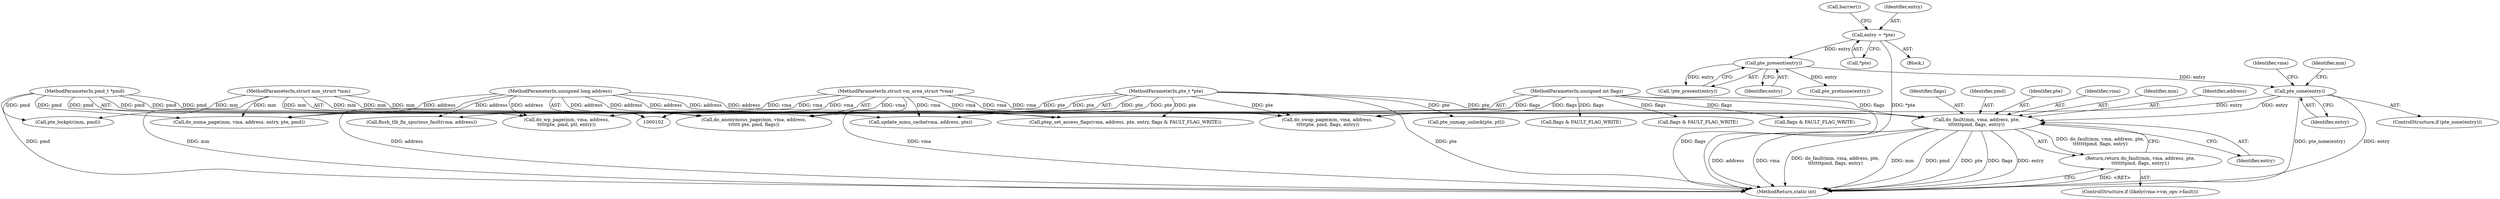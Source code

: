 digraph "0_linux_6b7339f4c31ad69c8e9c0b2859276e22cf72176d_1@pointer" {
"1000139" [label="(Call,do_fault(mm, vma, address, pte,\n\t\t\t\t\t\t\tpmd, flags, entry))"];
"1000103" [label="(MethodParameterIn,struct mm_struct *mm)"];
"1000104" [label="(MethodParameterIn,struct vm_area_struct *vma)"];
"1000105" [label="(MethodParameterIn,unsigned long address)"];
"1000106" [label="(MethodParameterIn,pte_t *pte)"];
"1000107" [label="(MethodParameterIn,pmd_t *pmd)"];
"1000108" [label="(MethodParameterIn,unsigned int flags)"];
"1000123" [label="(Call,pte_none(entry))"];
"1000119" [label="(Call,pte_present(entry))"];
"1000112" [label="(Call,entry = *pte)"];
"1000138" [label="(Return,return do_fault(mm, vma, address, pte,\n\t\t\t\t\t\t\tpmd, flags, entry);)"];
"1000116" [label="(Call,barrier())"];
"1000143" [label="(Identifier,pte)"];
"1000124" [label="(Identifier,entry)"];
"1000177" [label="(Call,pte_lockptr(mm, pmd))"];
"1000226" [label="(Call,update_mmu_cache(vma, address, pte))"];
"1000156" [label="(Call,do_swap_page(mm, vma, address,\n \t\t\t\t\tpte, pmd, flags, entry))"];
"1000114" [label="(Call,*pte)"];
"1000128" [label="(Identifier,vma)"];
"1000168" [label="(Call,do_numa_page(mm, vma, address, entry, pte, pmd))"];
"1000141" [label="(Identifier,vma)"];
"1000200" [label="(Call,do_wp_page(mm, vma, address,\n\t\t\t\t\tpte, pmd, ptl, entry))"];
"1000118" [label="(Call,!pte_present(entry))"];
"1000123" [label="(Call,pte_none(entry))"];
"1000119" [label="(Call,pte_present(entry))"];
"1000191" [label="(Call,flags & FAULT_FLAG_WRITE)"];
"1000140" [label="(Identifier,mm)"];
"1000142" [label="(Identifier,address)"];
"1000105" [label="(MethodParameterIn,unsigned long address)"];
"1000120" [label="(Identifier,entry)"];
"1000145" [label="(Identifier,flags)"];
"1000217" [label="(Call,ptep_set_access_flags(vma, address, pte, entry, flags & FAULT_FLAG_WRITE))"];
"1000240" [label="(Call,pte_unmap_unlock(pte, ptl))"];
"1000138" [label="(Return,return do_fault(mm, vma, address, pte,\n\t\t\t\t\t\t\tpmd, flags, entry);)"];
"1000157" [label="(Identifier,mm)"];
"1000108" [label="(MethodParameterIn,unsigned int flags)"];
"1000144" [label="(Identifier,pmd)"];
"1000236" [label="(Call,flush_tlb_fix_spurious_fault(vma, address))"];
"1000233" [label="(Call,flags & FAULT_FLAG_WRITE)"];
"1000107" [label="(MethodParameterIn,pmd_t *pmd)"];
"1000103" [label="(MethodParameterIn,struct mm_struct *mm)"];
"1000146" [label="(Identifier,entry)"];
"1000106" [label="(MethodParameterIn,pte_t *pte)"];
"1000112" [label="(Call,entry = *pte)"];
"1000139" [label="(Call,do_fault(mm, vma, address, pte,\n\t\t\t\t\t\t\tpmd, flags, entry))"];
"1000245" [label="(MethodReturn,static int)"];
"1000148" [label="(Call,do_anonymous_page(mm, vma, address,\n\t\t\t\t\t\t pte, pmd, flags))"];
"1000113" [label="(Identifier,entry)"];
"1000109" [label="(Block,)"];
"1000122" [label="(ControlStructure,if (pte_none(entry)))"];
"1000222" [label="(Call,flags & FAULT_FLAG_WRITE)"];
"1000131" [label="(ControlStructure,if (likely(vma->vm_ops->fault)))"];
"1000104" [label="(MethodParameterIn,struct vm_area_struct *vma)"];
"1000165" [label="(Call,pte_protnone(entry))"];
"1000139" -> "1000138"  [label="AST: "];
"1000139" -> "1000146"  [label="CFG: "];
"1000140" -> "1000139"  [label="AST: "];
"1000141" -> "1000139"  [label="AST: "];
"1000142" -> "1000139"  [label="AST: "];
"1000143" -> "1000139"  [label="AST: "];
"1000144" -> "1000139"  [label="AST: "];
"1000145" -> "1000139"  [label="AST: "];
"1000146" -> "1000139"  [label="AST: "];
"1000138" -> "1000139"  [label="CFG: "];
"1000139" -> "1000245"  [label="DDG: address"];
"1000139" -> "1000245"  [label="DDG: vma"];
"1000139" -> "1000245"  [label="DDG: do_fault(mm, vma, address, pte,\n\t\t\t\t\t\t\tpmd, flags, entry)"];
"1000139" -> "1000245"  [label="DDG: mm"];
"1000139" -> "1000245"  [label="DDG: pmd"];
"1000139" -> "1000245"  [label="DDG: pte"];
"1000139" -> "1000245"  [label="DDG: flags"];
"1000139" -> "1000245"  [label="DDG: entry"];
"1000139" -> "1000138"  [label="DDG: do_fault(mm, vma, address, pte,\n\t\t\t\t\t\t\tpmd, flags, entry)"];
"1000103" -> "1000139"  [label="DDG: mm"];
"1000104" -> "1000139"  [label="DDG: vma"];
"1000105" -> "1000139"  [label="DDG: address"];
"1000106" -> "1000139"  [label="DDG: pte"];
"1000107" -> "1000139"  [label="DDG: pmd"];
"1000108" -> "1000139"  [label="DDG: flags"];
"1000123" -> "1000139"  [label="DDG: entry"];
"1000103" -> "1000102"  [label="AST: "];
"1000103" -> "1000245"  [label="DDG: mm"];
"1000103" -> "1000148"  [label="DDG: mm"];
"1000103" -> "1000156"  [label="DDG: mm"];
"1000103" -> "1000168"  [label="DDG: mm"];
"1000103" -> "1000177"  [label="DDG: mm"];
"1000103" -> "1000200"  [label="DDG: mm"];
"1000104" -> "1000102"  [label="AST: "];
"1000104" -> "1000245"  [label="DDG: vma"];
"1000104" -> "1000148"  [label="DDG: vma"];
"1000104" -> "1000156"  [label="DDG: vma"];
"1000104" -> "1000168"  [label="DDG: vma"];
"1000104" -> "1000200"  [label="DDG: vma"];
"1000104" -> "1000217"  [label="DDG: vma"];
"1000104" -> "1000226"  [label="DDG: vma"];
"1000104" -> "1000236"  [label="DDG: vma"];
"1000105" -> "1000102"  [label="AST: "];
"1000105" -> "1000245"  [label="DDG: address"];
"1000105" -> "1000148"  [label="DDG: address"];
"1000105" -> "1000156"  [label="DDG: address"];
"1000105" -> "1000168"  [label="DDG: address"];
"1000105" -> "1000200"  [label="DDG: address"];
"1000105" -> "1000217"  [label="DDG: address"];
"1000105" -> "1000226"  [label="DDG: address"];
"1000105" -> "1000236"  [label="DDG: address"];
"1000106" -> "1000102"  [label="AST: "];
"1000106" -> "1000245"  [label="DDG: pte"];
"1000106" -> "1000148"  [label="DDG: pte"];
"1000106" -> "1000156"  [label="DDG: pte"];
"1000106" -> "1000168"  [label="DDG: pte"];
"1000106" -> "1000200"  [label="DDG: pte"];
"1000106" -> "1000217"  [label="DDG: pte"];
"1000106" -> "1000226"  [label="DDG: pte"];
"1000106" -> "1000240"  [label="DDG: pte"];
"1000107" -> "1000102"  [label="AST: "];
"1000107" -> "1000245"  [label="DDG: pmd"];
"1000107" -> "1000148"  [label="DDG: pmd"];
"1000107" -> "1000156"  [label="DDG: pmd"];
"1000107" -> "1000168"  [label="DDG: pmd"];
"1000107" -> "1000177"  [label="DDG: pmd"];
"1000107" -> "1000200"  [label="DDG: pmd"];
"1000108" -> "1000102"  [label="AST: "];
"1000108" -> "1000245"  [label="DDG: flags"];
"1000108" -> "1000148"  [label="DDG: flags"];
"1000108" -> "1000156"  [label="DDG: flags"];
"1000108" -> "1000191"  [label="DDG: flags"];
"1000108" -> "1000222"  [label="DDG: flags"];
"1000108" -> "1000233"  [label="DDG: flags"];
"1000123" -> "1000122"  [label="AST: "];
"1000123" -> "1000124"  [label="CFG: "];
"1000124" -> "1000123"  [label="AST: "];
"1000128" -> "1000123"  [label="CFG: "];
"1000157" -> "1000123"  [label="CFG: "];
"1000123" -> "1000245"  [label="DDG: pte_none(entry)"];
"1000123" -> "1000245"  [label="DDG: entry"];
"1000119" -> "1000123"  [label="DDG: entry"];
"1000123" -> "1000156"  [label="DDG: entry"];
"1000119" -> "1000118"  [label="AST: "];
"1000119" -> "1000120"  [label="CFG: "];
"1000120" -> "1000119"  [label="AST: "];
"1000118" -> "1000119"  [label="CFG: "];
"1000119" -> "1000118"  [label="DDG: entry"];
"1000112" -> "1000119"  [label="DDG: entry"];
"1000119" -> "1000165"  [label="DDG: entry"];
"1000112" -> "1000109"  [label="AST: "];
"1000112" -> "1000114"  [label="CFG: "];
"1000113" -> "1000112"  [label="AST: "];
"1000114" -> "1000112"  [label="AST: "];
"1000116" -> "1000112"  [label="CFG: "];
"1000112" -> "1000245"  [label="DDG: *pte"];
"1000138" -> "1000131"  [label="AST: "];
"1000245" -> "1000138"  [label="CFG: "];
"1000138" -> "1000245"  [label="DDG: <RET>"];
}
